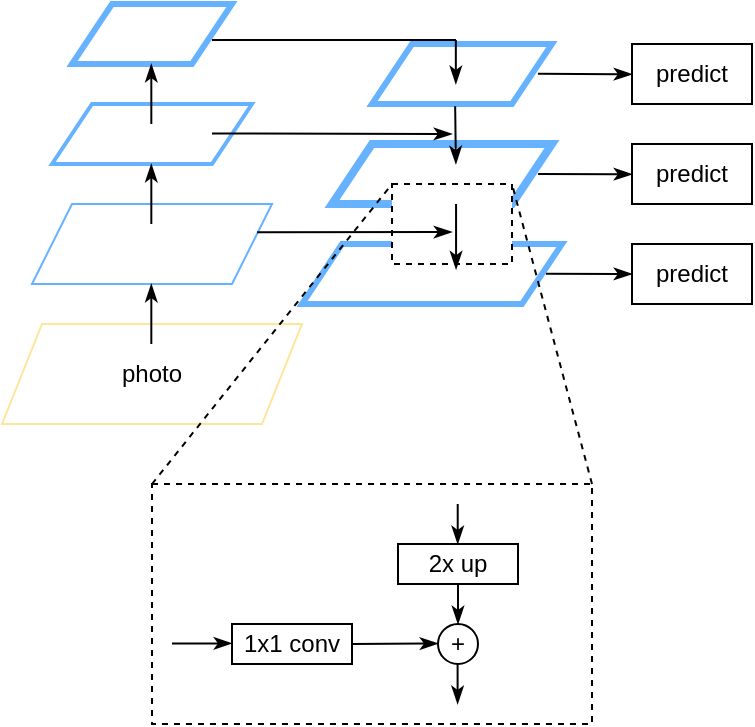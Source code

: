 <mxfile version="24.0.7" type="github">
  <diagram name="特征金子塔结构图" id="f4n1Egpfk5nWVcU18C_i">
    <mxGraphModel dx="1077" dy="559" grid="1" gridSize="10" guides="1" tooltips="1" connect="1" arrows="0" fold="1" page="1" pageScale="1" pageWidth="827" pageHeight="1169" math="0" shadow="0">
      <root>
        <mxCell id="0" />
        <mxCell id="1" parent="0" />
        <mxCell id="4DR9Ez258Rox_2cGQMKh-6" value="" style="shape=parallelogram;perimeter=parallelogramPerimeter;whiteSpace=wrap;html=1;fixedSize=1;strokeColor=#66B2FF;align=center;verticalAlign=middle;fontFamily=Helvetica;fontSize=12;fontColor=default;fillColor=default;strokeWidth=4;shadow=0;" vertex="1" parent="1">
          <mxGeometry x="220" y="100" width="110" height="30" as="geometry" />
        </mxCell>
        <mxCell id="4DR9Ez258Rox_2cGQMKh-7" value="" style="shape=parallelogram;perimeter=parallelogramPerimeter;whiteSpace=wrap;html=1;fixedSize=1;strokeColor=#66B2FF;align=center;verticalAlign=middle;fontFamily=Helvetica;fontSize=12;fontColor=default;fillColor=default;strokeWidth=3;" vertex="1" parent="1">
          <mxGeometry x="205" y="150" width="130" height="30" as="geometry" />
        </mxCell>
        <mxCell id="4DR9Ez258Rox_2cGQMKh-36" value="" style="rounded=0;whiteSpace=wrap;html=1;dashed=1;" vertex="1" parent="1">
          <mxGeometry x="250" y="120" width="60" height="40" as="geometry" />
        </mxCell>
        <mxCell id="4DR9Ez258Rox_2cGQMKh-27" value="" style="rounded=0;whiteSpace=wrap;html=1;dashed=1;" vertex="1" parent="1">
          <mxGeometry x="130" y="270" width="220" height="120" as="geometry" />
        </mxCell>
        <mxCell id="4DR9Ez258Rox_2cGQMKh-1" value="" style="shape=parallelogram;perimeter=parallelogramPerimeter;whiteSpace=wrap;html=1;fixedSize=1;strokeColor=#66B2FF;align=center;verticalAlign=middle;fontFamily=Helvetica;fontSize=12;fontColor=default;fillColor=default;strokeWidth=3;" vertex="1" parent="1">
          <mxGeometry x="90" y="30" width="80" height="30" as="geometry" />
        </mxCell>
        <mxCell id="4DR9Ez258Rox_2cGQMKh-2" value="" style="shape=parallelogram;perimeter=parallelogramPerimeter;whiteSpace=wrap;html=1;fixedSize=1;strokeColor=#66B2FF;align=center;verticalAlign=middle;fontFamily=Helvetica;fontSize=12;fontColor=default;fillColor=default;strokeWidth=2;" vertex="1" parent="1">
          <mxGeometry x="80" y="80" width="100" height="30" as="geometry" />
        </mxCell>
        <mxCell id="4DR9Ez258Rox_2cGQMKh-3" value="" style="shape=parallelogram;perimeter=parallelogramPerimeter;whiteSpace=wrap;html=1;fixedSize=1;strokeColor=#66B2FF;align=center;verticalAlign=middle;fontFamily=Helvetica;fontSize=12;fontColor=default;fillColor=default;" vertex="1" parent="1">
          <mxGeometry x="70" y="130" width="120" height="40" as="geometry" />
        </mxCell>
        <mxCell id="4DR9Ez258Rox_2cGQMKh-4" value="photo" style="shape=parallelogram;perimeter=parallelogramPerimeter;whiteSpace=wrap;html=1;fixedSize=1;strokeColor=#FFE599;align=center;verticalAlign=middle;fontFamily=Helvetica;fontSize=12;fontColor=default;fillColor=default;" vertex="1" parent="1">
          <mxGeometry x="55" y="190" width="150" height="50" as="geometry" />
        </mxCell>
        <mxCell id="4DR9Ez258Rox_2cGQMKh-5" value="" style="shape=parallelogram;perimeter=parallelogramPerimeter;whiteSpace=wrap;html=1;fixedSize=1;strokeColor=#66B2FF;align=center;verticalAlign=middle;fontFamily=Helvetica;fontSize=12;fontColor=default;fillColor=default;strokeWidth=3;" vertex="1" parent="1">
          <mxGeometry x="240" y="50" width="90" height="30" as="geometry" />
        </mxCell>
        <mxCell id="4DR9Ez258Rox_2cGQMKh-8" value="" style="endArrow=classicThin;html=1;rounded=0;endFill=1;" edge="1" parent="1">
          <mxGeometry width="50" height="50" relative="1" as="geometry">
            <mxPoint x="129.66" y="200" as="sourcePoint" />
            <mxPoint x="129.66" y="170" as="targetPoint" />
          </mxGeometry>
        </mxCell>
        <mxCell id="4DR9Ez258Rox_2cGQMKh-10" value="" style="endArrow=classicThin;html=1;rounded=0;endFill=1;" edge="1" parent="1">
          <mxGeometry width="50" height="50" relative="1" as="geometry">
            <mxPoint x="129.66" y="140" as="sourcePoint" />
            <mxPoint x="129.66" y="110" as="targetPoint" />
          </mxGeometry>
        </mxCell>
        <mxCell id="4DR9Ez258Rox_2cGQMKh-11" value="" style="endArrow=classicThin;html=1;rounded=0;endFill=1;" edge="1" parent="1">
          <mxGeometry width="50" height="50" relative="1" as="geometry">
            <mxPoint x="129.66" y="90" as="sourcePoint" />
            <mxPoint x="129.66" y="60" as="targetPoint" />
          </mxGeometry>
        </mxCell>
        <mxCell id="4DR9Ez258Rox_2cGQMKh-13" value="" style="endArrow=none;html=1;rounded=0;startArrow=none;startFill=0;endFill=0;exitX=0.875;exitY=0.6;exitDx=0;exitDy=0;exitPerimeter=0;" edge="1" parent="1" source="4DR9Ez258Rox_2cGQMKh-1">
          <mxGeometry width="50" height="50" relative="1" as="geometry">
            <mxPoint x="160" y="48" as="sourcePoint" />
            <mxPoint x="282" y="48" as="targetPoint" />
          </mxGeometry>
        </mxCell>
        <mxCell id="4DR9Ez258Rox_2cGQMKh-15" value="" style="endArrow=classicThin;html=1;rounded=0;endFill=1;" edge="1" parent="1">
          <mxGeometry width="50" height="50" relative="1" as="geometry">
            <mxPoint x="281.92" y="48" as="sourcePoint" />
            <mxPoint x="281.92" y="70" as="targetPoint" />
          </mxGeometry>
        </mxCell>
        <mxCell id="4DR9Ez258Rox_2cGQMKh-16" value="" style="endArrow=classicThin;html=1;rounded=0;startArrow=none;startFill=0;endFill=1;" edge="1" parent="1">
          <mxGeometry width="50" height="50" relative="1" as="geometry">
            <mxPoint x="160" y="94.76" as="sourcePoint" />
            <mxPoint x="280" y="95" as="targetPoint" />
          </mxGeometry>
        </mxCell>
        <mxCell id="4DR9Ez258Rox_2cGQMKh-17" value="" style="endArrow=classicThin;html=1;rounded=0;endFill=1;exitX=0.462;exitY=1.036;exitDx=0;exitDy=0;exitPerimeter=0;entryX=0.545;entryY=0.2;entryDx=0;entryDy=0;entryPerimeter=0;" edge="1" parent="1" source="4DR9Ez258Rox_2cGQMKh-5">
          <mxGeometry width="50" height="50" relative="1" as="geometry">
            <mxPoint x="281.96" y="84.39" as="sourcePoint" />
            <mxPoint x="281.95" y="110" as="targetPoint" />
            <Array as="points" />
          </mxGeometry>
        </mxCell>
        <mxCell id="4DR9Ez258Rox_2cGQMKh-19" value="" style="endArrow=classicThin;html=1;rounded=0;endFill=1;exitX=0.564;exitY=1;exitDx=0;exitDy=0;exitPerimeter=0;entryX=0.565;entryY=0.033;entryDx=0;entryDy=0;entryPerimeter=0;" edge="1" parent="1" source="4DR9Ez258Rox_2cGQMKh-6">
          <mxGeometry width="50" height="50" relative="1" as="geometry">
            <mxPoint x="281.88" y="141.37" as="sourcePoint" />
            <mxPoint x="282.03" y="162.63" as="targetPoint" />
          </mxGeometry>
        </mxCell>
        <mxCell id="4DR9Ez258Rox_2cGQMKh-20" value="" style="endArrow=classicThin;html=1;rounded=0;startArrow=none;startFill=0;endFill=1;exitX=0.938;exitY=0.353;exitDx=0;exitDy=0;exitPerimeter=0;" edge="1" parent="1" source="4DR9Ez258Rox_2cGQMKh-3">
          <mxGeometry width="50" height="50" relative="1" as="geometry">
            <mxPoint x="158" y="144" as="sourcePoint" />
            <mxPoint x="280" y="144" as="targetPoint" />
          </mxGeometry>
        </mxCell>
        <mxCell id="4DR9Ez258Rox_2cGQMKh-21" value="" style="endArrow=classicThin;html=1;rounded=0;startArrow=none;startFill=0;endFill=1;exitX=0.922;exitY=0.496;exitDx=0;exitDy=0;exitPerimeter=0;" edge="1" parent="1" source="4DR9Ez258Rox_2cGQMKh-5">
          <mxGeometry width="50" height="50" relative="1" as="geometry">
            <mxPoint x="320" y="64.83" as="sourcePoint" />
            <mxPoint x="370" y="65.12" as="targetPoint" />
          </mxGeometry>
        </mxCell>
        <mxCell id="4DR9Ez258Rox_2cGQMKh-22" value="predict" style="rounded=0;whiteSpace=wrap;html=1;" vertex="1" parent="1">
          <mxGeometry x="370" y="50" width="60" height="30" as="geometry" />
        </mxCell>
        <mxCell id="4DR9Ez258Rox_2cGQMKh-23" value="" style="endArrow=classicThin;html=1;rounded=0;startArrow=none;startFill=0;endFill=1;exitX=0.937;exitY=0.498;exitDx=0;exitDy=0;exitPerimeter=0;" edge="1" parent="1" source="4DR9Ez258Rox_2cGQMKh-6">
          <mxGeometry width="50" height="50" relative="1" as="geometry">
            <mxPoint x="330" y="115" as="sourcePoint" />
            <mxPoint x="370" y="115.12" as="targetPoint" />
          </mxGeometry>
        </mxCell>
        <mxCell id="4DR9Ez258Rox_2cGQMKh-24" value="predict" style="rounded=0;whiteSpace=wrap;html=1;" vertex="1" parent="1">
          <mxGeometry x="370" y="100" width="60" height="30" as="geometry" />
        </mxCell>
        <mxCell id="4DR9Ez258Rox_2cGQMKh-25" value="" style="endArrow=classicThin;html=1;rounded=0;startArrow=none;startFill=0;endFill=1;exitX=0.937;exitY=0.498;exitDx=0;exitDy=0;exitPerimeter=0;" edge="1" parent="1">
          <mxGeometry width="50" height="50" relative="1" as="geometry">
            <mxPoint x="327" y="164.83" as="sourcePoint" />
            <mxPoint x="370" y="165" as="targetPoint" />
          </mxGeometry>
        </mxCell>
        <mxCell id="4DR9Ez258Rox_2cGQMKh-26" value="predict" style="rounded=0;whiteSpace=wrap;html=1;" vertex="1" parent="1">
          <mxGeometry x="370" y="150" width="60" height="30" as="geometry" />
        </mxCell>
        <mxCell id="4DR9Ez258Rox_2cGQMKh-28" value="1x1 conv" style="rounded=0;whiteSpace=wrap;html=1;" vertex="1" parent="1">
          <mxGeometry x="170" y="340" width="60" height="20" as="geometry" />
        </mxCell>
        <mxCell id="4DR9Ez258Rox_2cGQMKh-29" value="" style="endArrow=classicThin;html=1;rounded=0;endFill=1;" edge="1" parent="1">
          <mxGeometry width="50" height="50" relative="1" as="geometry">
            <mxPoint x="140" y="349.71" as="sourcePoint" />
            <mxPoint x="170" y="349.71" as="targetPoint" />
          </mxGeometry>
        </mxCell>
        <mxCell id="4DR9Ez258Rox_2cGQMKh-30" value="+" style="ellipse;whiteSpace=wrap;html=1;aspect=fixed;" vertex="1" parent="1">
          <mxGeometry x="273" y="340" width="20" height="20" as="geometry" />
        </mxCell>
        <mxCell id="4DR9Ez258Rox_2cGQMKh-31" value="" style="endArrow=classicThin;html=1;rounded=0;endFill=1;exitX=1;exitY=0.5;exitDx=0;exitDy=0;" edge="1" parent="1" source="4DR9Ez258Rox_2cGQMKh-28">
          <mxGeometry width="50" height="50" relative="1" as="geometry">
            <mxPoint x="243" y="349.71" as="sourcePoint" />
            <mxPoint x="273" y="349.71" as="targetPoint" />
          </mxGeometry>
        </mxCell>
        <mxCell id="4DR9Ez258Rox_2cGQMKh-32" value="2x up" style="rounded=0;whiteSpace=wrap;html=1;" vertex="1" parent="1">
          <mxGeometry x="253" y="300" width="60" height="20" as="geometry" />
        </mxCell>
        <mxCell id="4DR9Ez258Rox_2cGQMKh-33" value="" style="endArrow=classicThin;html=1;rounded=0;endFill=1;entryX=0.5;entryY=0;entryDx=0;entryDy=0;exitX=0.5;exitY=1;exitDx=0;exitDy=0;" edge="1" parent="1" source="4DR9Ez258Rox_2cGQMKh-32" target="4DR9Ez258Rox_2cGQMKh-30">
          <mxGeometry width="50" height="50" relative="1" as="geometry">
            <mxPoint x="270" y="330" as="sourcePoint" />
            <mxPoint x="300" y="330" as="targetPoint" />
          </mxGeometry>
        </mxCell>
        <mxCell id="4DR9Ez258Rox_2cGQMKh-34" value="" style="endArrow=classicThin;html=1;rounded=0;endFill=1;entryX=0.5;entryY=0;entryDx=0;entryDy=0;exitX=0.5;exitY=1;exitDx=0;exitDy=0;" edge="1" parent="1">
          <mxGeometry width="50" height="50" relative="1" as="geometry">
            <mxPoint x="282.86" y="280" as="sourcePoint" />
            <mxPoint x="282.86" y="300" as="targetPoint" />
          </mxGeometry>
        </mxCell>
        <mxCell id="4DR9Ez258Rox_2cGQMKh-35" value="" style="endArrow=classicThin;html=1;rounded=0;endFill=1;entryX=0.5;entryY=0;entryDx=0;entryDy=0;exitX=0.5;exitY=1;exitDx=0;exitDy=0;" edge="1" parent="1">
          <mxGeometry width="50" height="50" relative="1" as="geometry">
            <mxPoint x="282.8" y="360" as="sourcePoint" />
            <mxPoint x="282.8" y="380" as="targetPoint" />
          </mxGeometry>
        </mxCell>
        <mxCell id="4DR9Ez258Rox_2cGQMKh-39" value="" style="endArrow=none;dashed=1;html=1;rounded=0;exitX=0;exitY=0;exitDx=0;exitDy=0;" edge="1" parent="1" source="4DR9Ez258Rox_2cGQMKh-27">
          <mxGeometry width="50" height="50" relative="1" as="geometry">
            <mxPoint x="200" y="170" as="sourcePoint" />
            <mxPoint x="250" y="120" as="targetPoint" />
          </mxGeometry>
        </mxCell>
        <mxCell id="4DR9Ez258Rox_2cGQMKh-40" value="" style="endArrow=none;dashed=1;html=1;rounded=0;exitX=1;exitY=0;exitDx=0;exitDy=0;" edge="1" parent="1" source="4DR9Ez258Rox_2cGQMKh-27">
          <mxGeometry width="50" height="50" relative="1" as="geometry">
            <mxPoint x="260" y="170" as="sourcePoint" />
            <mxPoint x="310" y="120" as="targetPoint" />
          </mxGeometry>
        </mxCell>
      </root>
    </mxGraphModel>
  </diagram>
</mxfile>
